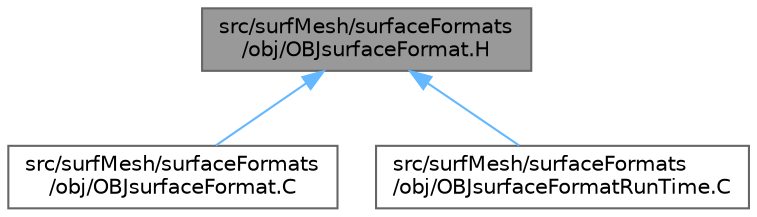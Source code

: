 digraph "src/surfMesh/surfaceFormats/obj/OBJsurfaceFormat.H"
{
 // LATEX_PDF_SIZE
  bgcolor="transparent";
  edge [fontname=Helvetica,fontsize=10,labelfontname=Helvetica,labelfontsize=10];
  node [fontname=Helvetica,fontsize=10,shape=box,height=0.2,width=0.4];
  Node1 [id="Node000001",label="src/surfMesh/surfaceFormats\l/obj/OBJsurfaceFormat.H",height=0.2,width=0.4,color="gray40", fillcolor="grey60", style="filled", fontcolor="black",tooltip=" "];
  Node1 -> Node2 [id="edge1_Node000001_Node000002",dir="back",color="steelblue1",style="solid",tooltip=" "];
  Node2 [id="Node000002",label="src/surfMesh/surfaceFormats\l/obj/OBJsurfaceFormat.C",height=0.2,width=0.4,color="grey40", fillcolor="white", style="filled",URL="$OBJsurfaceFormat_8C.html",tooltip=" "];
  Node1 -> Node3 [id="edge2_Node000001_Node000003",dir="back",color="steelblue1",style="solid",tooltip=" "];
  Node3 [id="Node000003",label="src/surfMesh/surfaceFormats\l/obj/OBJsurfaceFormatRunTime.C",height=0.2,width=0.4,color="grey40", fillcolor="white", style="filled",URL="$OBJsurfaceFormatRunTime_8C.html",tooltip=" "];
}

